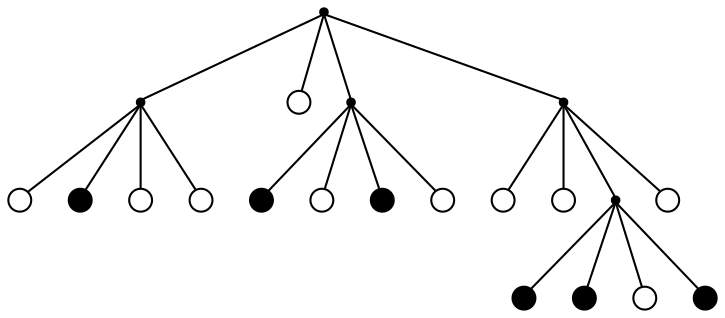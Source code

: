 digraph quadtree {
    node [style=filled label=""];
    edge [arrowhead=none];

    n0x7fad66c058d0 [shape=point];
    n0x7fad66c058d0:c -> n0x7fad66c05900:c;
    n0x7fad66c058d0:c -> n0x7fad66c05930:c;
    n0x7fad66c058d0:c -> n0x7fad66c05960:c;
    n0x7fad66c058d0:c -> n0x7fad66c05990:c;
    n0x7fad66c05900 [shape=point];
    n0x7fad66c05900:c -> n0x7fad66c059c0:c;
    n0x7fad66c05900:c -> n0x7fad66c059f0:c;
    n0x7fad66c05900:c -> n0x7fad66c05a20:c;
    n0x7fad66c05900:c -> n0x7fad66c05a50:c;
    n0x7fad66c059c0 [fixedsize=true width=.15 height=.15 shape=circle fillcolor=white];
    n0x7fad66c059f0 [fixedsize=true width=.15 height=.15 shape=circle fillcolor=black];
    n0x7fad66c05a20 [fixedsize=true width=.15 height=.15 shape=circle fillcolor=white];
    n0x7fad66c05a50 [fixedsize=true width=.15 height=.15 shape=circle fillcolor=white];
    n0x7fad66c05930 [fixedsize=true width=.15 height=.15 shape=circle fillcolor=white];
    n0x7fad66c05960 [shape=point];
    n0x7fad66c05960:c -> n0x7fad66c05a80:c;
    n0x7fad66c05960:c -> n0x7fad66c05ab0:c;
    n0x7fad66c05960:c -> n0x7fad66c05ae0:c;
    n0x7fad66c05960:c -> n0x7fad66c05b10:c;
    n0x7fad66c05a80 [fixedsize=true width=.15 height=.15 shape=circle fillcolor=black];
    n0x7fad66c05ab0 [fixedsize=true width=.15 height=.15 shape=circle fillcolor=white];
    n0x7fad66c05ae0 [fixedsize=true width=.15 height=.15 shape=circle fillcolor=black];
    n0x7fad66c05b10 [fixedsize=true width=.15 height=.15 shape=circle fillcolor=white];
    n0x7fad66c05990 [shape=point];
    n0x7fad66c05990:c -> n0x7fad66c05b40:c;
    n0x7fad66c05990:c -> n0x7fad66c05b70:c;
    n0x7fad66c05990:c -> n0x7fad66c05ba0:c;
    n0x7fad66c05990:c -> n0x7fad66c05bd0:c;
    n0x7fad66c05b40 [fixedsize=true width=.15 height=.15 shape=circle fillcolor=white];
    n0x7fad66c05b70 [fixedsize=true width=.15 height=.15 shape=circle fillcolor=white];
    n0x7fad66c05ba0 [shape=point];
    n0x7fad66c05ba0:c -> n0x7fad66c05c00:c;
    n0x7fad66c05ba0:c -> n0x7fad66c05c30:c;
    n0x7fad66c05ba0:c -> n0x7fad66c05c60:c;
    n0x7fad66c05ba0:c -> n0x7fad66c05c90:c;
    n0x7fad66c05c00 [fixedsize=true width=.15 height=.15 shape=circle fillcolor=black];
    n0x7fad66c05c30 [fixedsize=true width=.15 height=.15 shape=circle fillcolor=black];
    n0x7fad66c05c60 [fixedsize=true width=.15 height=.15 shape=circle fillcolor=white];
    n0x7fad66c05c90 [fixedsize=true width=.15 height=.15 shape=circle fillcolor=black];
    n0x7fad66c05bd0 [fixedsize=true width=.15 height=.15 shape=circle fillcolor=white];
}

